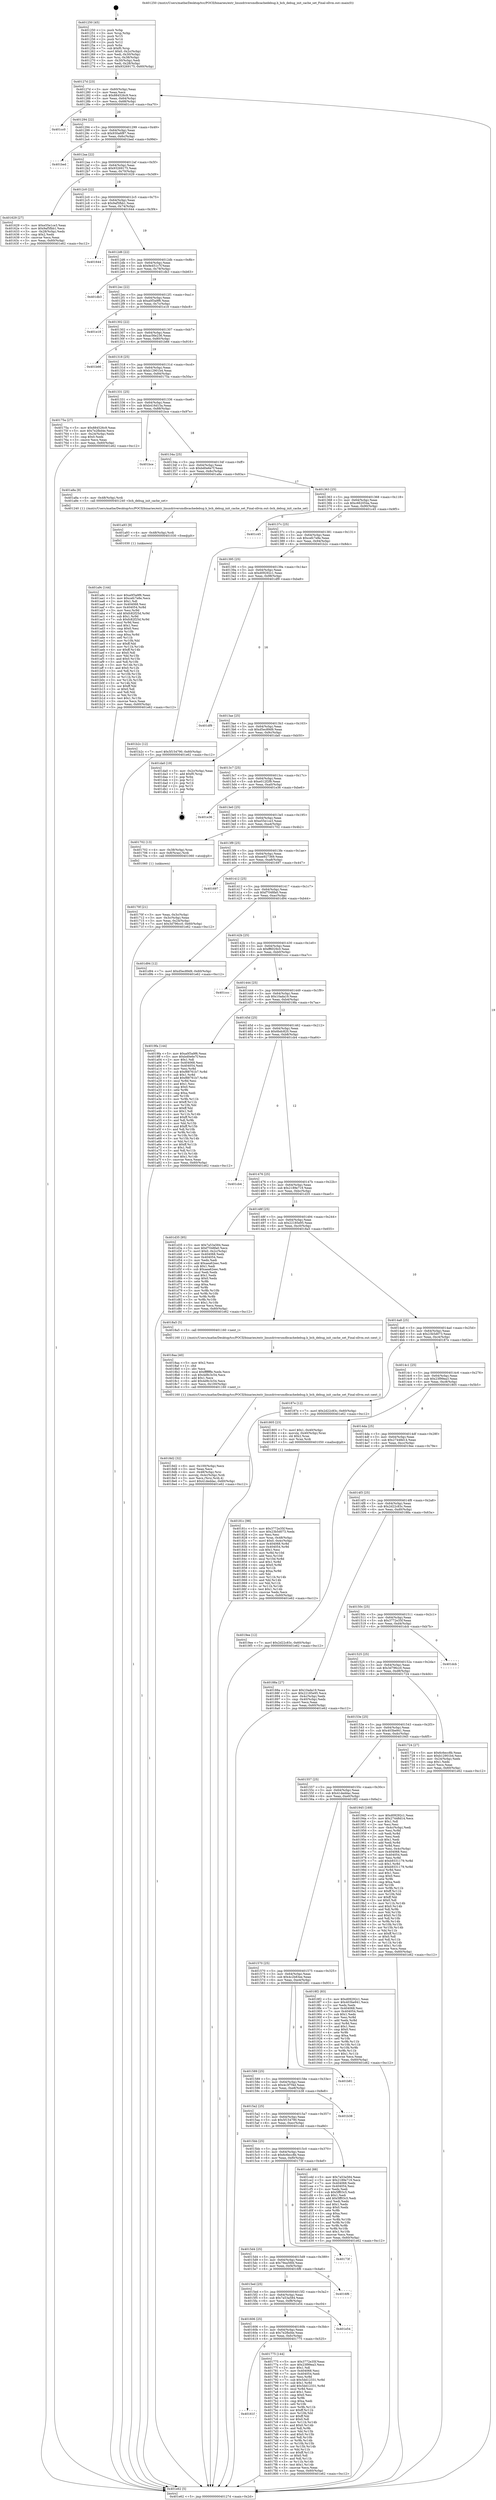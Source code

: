 digraph "0x401250" {
  label = "0x401250 (/mnt/c/Users/mathe/Desktop/tcc/POCII/binaries/extr_linuxdriversmdbcachedebug.h_bch_debug_init_cache_set_Final-ollvm.out::main(0))"
  labelloc = "t"
  node[shape=record]

  Entry [label="",width=0.3,height=0.3,shape=circle,fillcolor=black,style=filled]
  "0x40127d" [label="{
     0x40127d [23]\l
     | [instrs]\l
     &nbsp;&nbsp;0x40127d \<+3\>: mov -0x60(%rbp),%eax\l
     &nbsp;&nbsp;0x401280 \<+2\>: mov %eax,%ecx\l
     &nbsp;&nbsp;0x401282 \<+6\>: sub $0x884526c9,%ecx\l
     &nbsp;&nbsp;0x401288 \<+3\>: mov %eax,-0x64(%rbp)\l
     &nbsp;&nbsp;0x40128b \<+3\>: mov %ecx,-0x68(%rbp)\l
     &nbsp;&nbsp;0x40128e \<+6\>: je 0000000000401cc0 \<main+0xa70\>\l
  }"]
  "0x401cc0" [label="{
     0x401cc0\l
  }", style=dashed]
  "0x401294" [label="{
     0x401294 [22]\l
     | [instrs]\l
     &nbsp;&nbsp;0x401294 \<+5\>: jmp 0000000000401299 \<main+0x49\>\l
     &nbsp;&nbsp;0x401299 \<+3\>: mov -0x64(%rbp),%eax\l
     &nbsp;&nbsp;0x40129c \<+5\>: sub $0x930a6f87,%eax\l
     &nbsp;&nbsp;0x4012a1 \<+3\>: mov %eax,-0x6c(%rbp)\l
     &nbsp;&nbsp;0x4012a4 \<+6\>: je 0000000000401bed \<main+0x99d\>\l
  }"]
  Exit [label="",width=0.3,height=0.3,shape=circle,fillcolor=black,style=filled,peripheries=2]
  "0x401bed" [label="{
     0x401bed\l
  }", style=dashed]
  "0x4012aa" [label="{
     0x4012aa [22]\l
     | [instrs]\l
     &nbsp;&nbsp;0x4012aa \<+5\>: jmp 00000000004012af \<main+0x5f\>\l
     &nbsp;&nbsp;0x4012af \<+3\>: mov -0x64(%rbp),%eax\l
     &nbsp;&nbsp;0x4012b2 \<+5\>: sub $0x93269175,%eax\l
     &nbsp;&nbsp;0x4012b7 \<+3\>: mov %eax,-0x70(%rbp)\l
     &nbsp;&nbsp;0x4012ba \<+6\>: je 0000000000401629 \<main+0x3d9\>\l
  }"]
  "0x401a9c" [label="{
     0x401a9c [144]\l
     | [instrs]\l
     &nbsp;&nbsp;0x401a9c \<+5\>: mov $0xa0f3a9f6,%eax\l
     &nbsp;&nbsp;0x401aa1 \<+5\>: mov $0xcefc7e8e,%ecx\l
     &nbsp;&nbsp;0x401aa6 \<+2\>: mov $0x1,%dl\l
     &nbsp;&nbsp;0x401aa8 \<+7\>: mov 0x404068,%esi\l
     &nbsp;&nbsp;0x401aaf \<+8\>: mov 0x404054,%r8d\l
     &nbsp;&nbsp;0x401ab7 \<+3\>: mov %esi,%r9d\l
     &nbsp;&nbsp;0x401aba \<+7\>: add $0xfc82f25d,%r9d\l
     &nbsp;&nbsp;0x401ac1 \<+4\>: sub $0x1,%r9d\l
     &nbsp;&nbsp;0x401ac5 \<+7\>: sub $0xfc82f25d,%r9d\l
     &nbsp;&nbsp;0x401acc \<+4\>: imul %r9d,%esi\l
     &nbsp;&nbsp;0x401ad0 \<+3\>: and $0x1,%esi\l
     &nbsp;&nbsp;0x401ad3 \<+3\>: cmp $0x0,%esi\l
     &nbsp;&nbsp;0x401ad6 \<+4\>: sete %r10b\l
     &nbsp;&nbsp;0x401ada \<+4\>: cmp $0xa,%r8d\l
     &nbsp;&nbsp;0x401ade \<+4\>: setl %r11b\l
     &nbsp;&nbsp;0x401ae2 \<+3\>: mov %r10b,%bl\l
     &nbsp;&nbsp;0x401ae5 \<+3\>: xor $0xff,%bl\l
     &nbsp;&nbsp;0x401ae8 \<+3\>: mov %r11b,%r14b\l
     &nbsp;&nbsp;0x401aeb \<+4\>: xor $0xff,%r14b\l
     &nbsp;&nbsp;0x401aef \<+3\>: xor $0x0,%dl\l
     &nbsp;&nbsp;0x401af2 \<+3\>: mov %bl,%r15b\l
     &nbsp;&nbsp;0x401af5 \<+4\>: and $0x0,%r15b\l
     &nbsp;&nbsp;0x401af9 \<+3\>: and %dl,%r10b\l
     &nbsp;&nbsp;0x401afc \<+3\>: mov %r14b,%r12b\l
     &nbsp;&nbsp;0x401aff \<+4\>: and $0x0,%r12b\l
     &nbsp;&nbsp;0x401b03 \<+3\>: and %dl,%r11b\l
     &nbsp;&nbsp;0x401b06 \<+3\>: or %r10b,%r15b\l
     &nbsp;&nbsp;0x401b09 \<+3\>: or %r11b,%r12b\l
     &nbsp;&nbsp;0x401b0c \<+3\>: xor %r12b,%r15b\l
     &nbsp;&nbsp;0x401b0f \<+3\>: or %r14b,%bl\l
     &nbsp;&nbsp;0x401b12 \<+3\>: xor $0xff,%bl\l
     &nbsp;&nbsp;0x401b15 \<+3\>: or $0x0,%dl\l
     &nbsp;&nbsp;0x401b18 \<+2\>: and %dl,%bl\l
     &nbsp;&nbsp;0x401b1a \<+3\>: or %bl,%r15b\l
     &nbsp;&nbsp;0x401b1d \<+4\>: test $0x1,%r15b\l
     &nbsp;&nbsp;0x401b21 \<+3\>: cmovne %ecx,%eax\l
     &nbsp;&nbsp;0x401b24 \<+3\>: mov %eax,-0x60(%rbp)\l
     &nbsp;&nbsp;0x401b27 \<+5\>: jmp 0000000000401e62 \<main+0xc12\>\l
  }"]
  "0x401629" [label="{
     0x401629 [27]\l
     | [instrs]\l
     &nbsp;&nbsp;0x401629 \<+5\>: mov $0xe55e1ce3,%eax\l
     &nbsp;&nbsp;0x40162e \<+5\>: mov $0x9af5fbb1,%ecx\l
     &nbsp;&nbsp;0x401633 \<+3\>: mov -0x28(%rbp),%edx\l
     &nbsp;&nbsp;0x401636 \<+3\>: cmp $0x2,%edx\l
     &nbsp;&nbsp;0x401639 \<+3\>: cmovne %ecx,%eax\l
     &nbsp;&nbsp;0x40163c \<+3\>: mov %eax,-0x60(%rbp)\l
     &nbsp;&nbsp;0x40163f \<+5\>: jmp 0000000000401e62 \<main+0xc12\>\l
  }"]
  "0x4012c0" [label="{
     0x4012c0 [22]\l
     | [instrs]\l
     &nbsp;&nbsp;0x4012c0 \<+5\>: jmp 00000000004012c5 \<main+0x75\>\l
     &nbsp;&nbsp;0x4012c5 \<+3\>: mov -0x64(%rbp),%eax\l
     &nbsp;&nbsp;0x4012c8 \<+5\>: sub $0x9af5fbb1,%eax\l
     &nbsp;&nbsp;0x4012cd \<+3\>: mov %eax,-0x74(%rbp)\l
     &nbsp;&nbsp;0x4012d0 \<+6\>: je 0000000000401644 \<main+0x3f4\>\l
  }"]
  "0x401e62" [label="{
     0x401e62 [5]\l
     | [instrs]\l
     &nbsp;&nbsp;0x401e62 \<+5\>: jmp 000000000040127d \<main+0x2d\>\l
  }"]
  "0x401250" [label="{
     0x401250 [45]\l
     | [instrs]\l
     &nbsp;&nbsp;0x401250 \<+1\>: push %rbp\l
     &nbsp;&nbsp;0x401251 \<+3\>: mov %rsp,%rbp\l
     &nbsp;&nbsp;0x401254 \<+2\>: push %r15\l
     &nbsp;&nbsp;0x401256 \<+2\>: push %r14\l
     &nbsp;&nbsp;0x401258 \<+2\>: push %r12\l
     &nbsp;&nbsp;0x40125a \<+1\>: push %rbx\l
     &nbsp;&nbsp;0x40125b \<+7\>: sub $0xf0,%rsp\l
     &nbsp;&nbsp;0x401262 \<+7\>: movl $0x0,-0x2c(%rbp)\l
     &nbsp;&nbsp;0x401269 \<+3\>: mov %edi,-0x30(%rbp)\l
     &nbsp;&nbsp;0x40126c \<+4\>: mov %rsi,-0x38(%rbp)\l
     &nbsp;&nbsp;0x401270 \<+3\>: mov -0x30(%rbp),%edi\l
     &nbsp;&nbsp;0x401273 \<+3\>: mov %edi,-0x28(%rbp)\l
     &nbsp;&nbsp;0x401276 \<+7\>: movl $0x93269175,-0x60(%rbp)\l
  }"]
  "0x401a93" [label="{
     0x401a93 [9]\l
     | [instrs]\l
     &nbsp;&nbsp;0x401a93 \<+4\>: mov -0x48(%rbp),%rdi\l
     &nbsp;&nbsp;0x401a97 \<+5\>: call 0000000000401030 \<free@plt\>\l
     | [calls]\l
     &nbsp;&nbsp;0x401030 \{1\} (unknown)\l
  }"]
  "0x401644" [label="{
     0x401644\l
  }", style=dashed]
  "0x4012d6" [label="{
     0x4012d6 [22]\l
     | [instrs]\l
     &nbsp;&nbsp;0x4012d6 \<+5\>: jmp 00000000004012db \<main+0x8b\>\l
     &nbsp;&nbsp;0x4012db \<+3\>: mov -0x64(%rbp),%eax\l
     &nbsp;&nbsp;0x4012de \<+5\>: sub $0x9e451c7f,%eax\l
     &nbsp;&nbsp;0x4012e3 \<+3\>: mov %eax,-0x78(%rbp)\l
     &nbsp;&nbsp;0x4012e6 \<+6\>: je 0000000000401db3 \<main+0xb63\>\l
  }"]
  "0x4018d2" [label="{
     0x4018d2 [32]\l
     | [instrs]\l
     &nbsp;&nbsp;0x4018d2 \<+6\>: mov -0x100(%rbp),%ecx\l
     &nbsp;&nbsp;0x4018d8 \<+3\>: imul %eax,%ecx\l
     &nbsp;&nbsp;0x4018db \<+4\>: mov -0x48(%rbp),%rsi\l
     &nbsp;&nbsp;0x4018df \<+4\>: movslq -0x4c(%rbp),%rdi\l
     &nbsp;&nbsp;0x4018e3 \<+3\>: mov %ecx,(%rsi,%rdi,4)\l
     &nbsp;&nbsp;0x4018e6 \<+7\>: movl $0x41deddac,-0x60(%rbp)\l
     &nbsp;&nbsp;0x4018ed \<+5\>: jmp 0000000000401e62 \<main+0xc12\>\l
  }"]
  "0x401db3" [label="{
     0x401db3\l
  }", style=dashed]
  "0x4012ec" [label="{
     0x4012ec [22]\l
     | [instrs]\l
     &nbsp;&nbsp;0x4012ec \<+5\>: jmp 00000000004012f1 \<main+0xa1\>\l
     &nbsp;&nbsp;0x4012f1 \<+3\>: mov -0x64(%rbp),%eax\l
     &nbsp;&nbsp;0x4012f4 \<+5\>: sub $0xa0f3a9f6,%eax\l
     &nbsp;&nbsp;0x4012f9 \<+3\>: mov %eax,-0x7c(%rbp)\l
     &nbsp;&nbsp;0x4012fc \<+6\>: je 0000000000401e18 \<main+0xbc8\>\l
  }"]
  "0x4018aa" [label="{
     0x4018aa [40]\l
     | [instrs]\l
     &nbsp;&nbsp;0x4018aa \<+5\>: mov $0x2,%ecx\l
     &nbsp;&nbsp;0x4018af \<+1\>: cltd\l
     &nbsp;&nbsp;0x4018b0 \<+2\>: idiv %ecx\l
     &nbsp;&nbsp;0x4018b2 \<+6\>: imul $0xfffffffe,%edx,%ecx\l
     &nbsp;&nbsp;0x4018b8 \<+6\>: sub $0x4d9c3c54,%ecx\l
     &nbsp;&nbsp;0x4018be \<+3\>: add $0x1,%ecx\l
     &nbsp;&nbsp;0x4018c1 \<+6\>: add $0x4d9c3c54,%ecx\l
     &nbsp;&nbsp;0x4018c7 \<+6\>: mov %ecx,-0x100(%rbp)\l
     &nbsp;&nbsp;0x4018cd \<+5\>: call 0000000000401160 \<next_i\>\l
     | [calls]\l
     &nbsp;&nbsp;0x401160 \{1\} (/mnt/c/Users/mathe/Desktop/tcc/POCII/binaries/extr_linuxdriversmdbcachedebug.h_bch_debug_init_cache_set_Final-ollvm.out::next_i)\l
  }"]
  "0x401e18" [label="{
     0x401e18\l
  }", style=dashed]
  "0x401302" [label="{
     0x401302 [22]\l
     | [instrs]\l
     &nbsp;&nbsp;0x401302 \<+5\>: jmp 0000000000401307 \<main+0xb7\>\l
     &nbsp;&nbsp;0x401307 \<+3\>: mov -0x64(%rbp),%eax\l
     &nbsp;&nbsp;0x40130a \<+5\>: sub $0xac56e236,%eax\l
     &nbsp;&nbsp;0x40130f \<+3\>: mov %eax,-0x80(%rbp)\l
     &nbsp;&nbsp;0x401312 \<+6\>: je 0000000000401b66 \<main+0x916\>\l
  }"]
  "0x40181c" [label="{
     0x40181c [98]\l
     | [instrs]\l
     &nbsp;&nbsp;0x40181c \<+5\>: mov $0x3772e35f,%ecx\l
     &nbsp;&nbsp;0x401821 \<+5\>: mov $0x23b5d073,%edx\l
     &nbsp;&nbsp;0x401826 \<+2\>: xor %esi,%esi\l
     &nbsp;&nbsp;0x401828 \<+4\>: mov %rax,-0x48(%rbp)\l
     &nbsp;&nbsp;0x40182c \<+7\>: movl $0x0,-0x4c(%rbp)\l
     &nbsp;&nbsp;0x401833 \<+8\>: mov 0x404068,%r8d\l
     &nbsp;&nbsp;0x40183b \<+8\>: mov 0x404054,%r9d\l
     &nbsp;&nbsp;0x401843 \<+3\>: sub $0x1,%esi\l
     &nbsp;&nbsp;0x401846 \<+3\>: mov %r8d,%r10d\l
     &nbsp;&nbsp;0x401849 \<+3\>: add %esi,%r10d\l
     &nbsp;&nbsp;0x40184c \<+4\>: imul %r10d,%r8d\l
     &nbsp;&nbsp;0x401850 \<+4\>: and $0x1,%r8d\l
     &nbsp;&nbsp;0x401854 \<+4\>: cmp $0x0,%r8d\l
     &nbsp;&nbsp;0x401858 \<+4\>: sete %r11b\l
     &nbsp;&nbsp;0x40185c \<+4\>: cmp $0xa,%r9d\l
     &nbsp;&nbsp;0x401860 \<+3\>: setl %bl\l
     &nbsp;&nbsp;0x401863 \<+3\>: mov %r11b,%r14b\l
     &nbsp;&nbsp;0x401866 \<+3\>: and %bl,%r14b\l
     &nbsp;&nbsp;0x401869 \<+3\>: xor %bl,%r11b\l
     &nbsp;&nbsp;0x40186c \<+3\>: or %r11b,%r14b\l
     &nbsp;&nbsp;0x40186f \<+4\>: test $0x1,%r14b\l
     &nbsp;&nbsp;0x401873 \<+3\>: cmovne %edx,%ecx\l
     &nbsp;&nbsp;0x401876 \<+3\>: mov %ecx,-0x60(%rbp)\l
     &nbsp;&nbsp;0x401879 \<+5\>: jmp 0000000000401e62 \<main+0xc12\>\l
  }"]
  "0x401b66" [label="{
     0x401b66\l
  }", style=dashed]
  "0x401318" [label="{
     0x401318 [25]\l
     | [instrs]\l
     &nbsp;&nbsp;0x401318 \<+5\>: jmp 000000000040131d \<main+0xcd\>\l
     &nbsp;&nbsp;0x40131d \<+3\>: mov -0x64(%rbp),%eax\l
     &nbsp;&nbsp;0x401320 \<+5\>: sub $0xb12901b4,%eax\l
     &nbsp;&nbsp;0x401325 \<+6\>: mov %eax,-0x84(%rbp)\l
     &nbsp;&nbsp;0x40132b \<+6\>: je 000000000040175a \<main+0x50a\>\l
  }"]
  "0x40161f" [label="{
     0x40161f\l
  }", style=dashed]
  "0x40175a" [label="{
     0x40175a [27]\l
     | [instrs]\l
     &nbsp;&nbsp;0x40175a \<+5\>: mov $0x884526c9,%eax\l
     &nbsp;&nbsp;0x40175f \<+5\>: mov $0x7e2fbd4e,%ecx\l
     &nbsp;&nbsp;0x401764 \<+3\>: mov -0x24(%rbp),%edx\l
     &nbsp;&nbsp;0x401767 \<+3\>: cmp $0x0,%edx\l
     &nbsp;&nbsp;0x40176a \<+3\>: cmove %ecx,%eax\l
     &nbsp;&nbsp;0x40176d \<+3\>: mov %eax,-0x60(%rbp)\l
     &nbsp;&nbsp;0x401770 \<+5\>: jmp 0000000000401e62 \<main+0xc12\>\l
  }"]
  "0x401331" [label="{
     0x401331 [25]\l
     | [instrs]\l
     &nbsp;&nbsp;0x401331 \<+5\>: jmp 0000000000401336 \<main+0xe6\>\l
     &nbsp;&nbsp;0x401336 \<+3\>: mov -0x64(%rbp),%eax\l
     &nbsp;&nbsp;0x401339 \<+5\>: sub $0xb416d15a,%eax\l
     &nbsp;&nbsp;0x40133e \<+6\>: mov %eax,-0x88(%rbp)\l
     &nbsp;&nbsp;0x401344 \<+6\>: je 0000000000401bce \<main+0x97e\>\l
  }"]
  "0x401775" [label="{
     0x401775 [144]\l
     | [instrs]\l
     &nbsp;&nbsp;0x401775 \<+5\>: mov $0x3772e35f,%eax\l
     &nbsp;&nbsp;0x40177a \<+5\>: mov $0x23f99ea3,%ecx\l
     &nbsp;&nbsp;0x40177f \<+2\>: mov $0x1,%dl\l
     &nbsp;&nbsp;0x401781 \<+7\>: mov 0x404068,%esi\l
     &nbsp;&nbsp;0x401788 \<+7\>: mov 0x404054,%edi\l
     &nbsp;&nbsp;0x40178f \<+3\>: mov %esi,%r8d\l
     &nbsp;&nbsp;0x401792 \<+7\>: sub $0x5dd12331,%r8d\l
     &nbsp;&nbsp;0x401799 \<+4\>: sub $0x1,%r8d\l
     &nbsp;&nbsp;0x40179d \<+7\>: add $0x5dd12331,%r8d\l
     &nbsp;&nbsp;0x4017a4 \<+4\>: imul %r8d,%esi\l
     &nbsp;&nbsp;0x4017a8 \<+3\>: and $0x1,%esi\l
     &nbsp;&nbsp;0x4017ab \<+3\>: cmp $0x0,%esi\l
     &nbsp;&nbsp;0x4017ae \<+4\>: sete %r9b\l
     &nbsp;&nbsp;0x4017b2 \<+3\>: cmp $0xa,%edi\l
     &nbsp;&nbsp;0x4017b5 \<+4\>: setl %r10b\l
     &nbsp;&nbsp;0x4017b9 \<+3\>: mov %r9b,%r11b\l
     &nbsp;&nbsp;0x4017bc \<+4\>: xor $0xff,%r11b\l
     &nbsp;&nbsp;0x4017c0 \<+3\>: mov %r10b,%bl\l
     &nbsp;&nbsp;0x4017c3 \<+3\>: xor $0xff,%bl\l
     &nbsp;&nbsp;0x4017c6 \<+3\>: xor $0x0,%dl\l
     &nbsp;&nbsp;0x4017c9 \<+3\>: mov %r11b,%r14b\l
     &nbsp;&nbsp;0x4017cc \<+4\>: and $0x0,%r14b\l
     &nbsp;&nbsp;0x4017d0 \<+3\>: and %dl,%r9b\l
     &nbsp;&nbsp;0x4017d3 \<+3\>: mov %bl,%r15b\l
     &nbsp;&nbsp;0x4017d6 \<+4\>: and $0x0,%r15b\l
     &nbsp;&nbsp;0x4017da \<+3\>: and %dl,%r10b\l
     &nbsp;&nbsp;0x4017dd \<+3\>: or %r9b,%r14b\l
     &nbsp;&nbsp;0x4017e0 \<+3\>: or %r10b,%r15b\l
     &nbsp;&nbsp;0x4017e3 \<+3\>: xor %r15b,%r14b\l
     &nbsp;&nbsp;0x4017e6 \<+3\>: or %bl,%r11b\l
     &nbsp;&nbsp;0x4017e9 \<+4\>: xor $0xff,%r11b\l
     &nbsp;&nbsp;0x4017ed \<+3\>: or $0x0,%dl\l
     &nbsp;&nbsp;0x4017f0 \<+3\>: and %dl,%r11b\l
     &nbsp;&nbsp;0x4017f3 \<+3\>: or %r11b,%r14b\l
     &nbsp;&nbsp;0x4017f6 \<+4\>: test $0x1,%r14b\l
     &nbsp;&nbsp;0x4017fa \<+3\>: cmovne %ecx,%eax\l
     &nbsp;&nbsp;0x4017fd \<+3\>: mov %eax,-0x60(%rbp)\l
     &nbsp;&nbsp;0x401800 \<+5\>: jmp 0000000000401e62 \<main+0xc12\>\l
  }"]
  "0x401bce" [label="{
     0x401bce\l
  }", style=dashed]
  "0x40134a" [label="{
     0x40134a [25]\l
     | [instrs]\l
     &nbsp;&nbsp;0x40134a \<+5\>: jmp 000000000040134f \<main+0xff\>\l
     &nbsp;&nbsp;0x40134f \<+3\>: mov -0x64(%rbp),%eax\l
     &nbsp;&nbsp;0x401352 \<+5\>: sub $0xbd0e6e7f,%eax\l
     &nbsp;&nbsp;0x401357 \<+6\>: mov %eax,-0x8c(%rbp)\l
     &nbsp;&nbsp;0x40135d \<+6\>: je 0000000000401a8a \<main+0x83a\>\l
  }"]
  "0x401606" [label="{
     0x401606 [25]\l
     | [instrs]\l
     &nbsp;&nbsp;0x401606 \<+5\>: jmp 000000000040160b \<main+0x3bb\>\l
     &nbsp;&nbsp;0x40160b \<+3\>: mov -0x64(%rbp),%eax\l
     &nbsp;&nbsp;0x40160e \<+5\>: sub $0x7e2fbd4e,%eax\l
     &nbsp;&nbsp;0x401613 \<+6\>: mov %eax,-0xfc(%rbp)\l
     &nbsp;&nbsp;0x401619 \<+6\>: je 0000000000401775 \<main+0x525\>\l
  }"]
  "0x401a8a" [label="{
     0x401a8a [9]\l
     | [instrs]\l
     &nbsp;&nbsp;0x401a8a \<+4\>: mov -0x48(%rbp),%rdi\l
     &nbsp;&nbsp;0x401a8e \<+5\>: call 0000000000401240 \<bch_debug_init_cache_set\>\l
     | [calls]\l
     &nbsp;&nbsp;0x401240 \{1\} (/mnt/c/Users/mathe/Desktop/tcc/POCII/binaries/extr_linuxdriversmdbcachedebug.h_bch_debug_init_cache_set_Final-ollvm.out::bch_debug_init_cache_set)\l
  }"]
  "0x401363" [label="{
     0x401363 [25]\l
     | [instrs]\l
     &nbsp;&nbsp;0x401363 \<+5\>: jmp 0000000000401368 \<main+0x118\>\l
     &nbsp;&nbsp;0x401368 \<+3\>: mov -0x64(%rbp),%eax\l
     &nbsp;&nbsp;0x40136b \<+5\>: sub $0xc662054a,%eax\l
     &nbsp;&nbsp;0x401370 \<+6\>: mov %eax,-0x90(%rbp)\l
     &nbsp;&nbsp;0x401376 \<+6\>: je 0000000000401c45 \<main+0x9f5\>\l
  }"]
  "0x401e54" [label="{
     0x401e54\l
  }", style=dashed]
  "0x401c45" [label="{
     0x401c45\l
  }", style=dashed]
  "0x40137c" [label="{
     0x40137c [25]\l
     | [instrs]\l
     &nbsp;&nbsp;0x40137c \<+5\>: jmp 0000000000401381 \<main+0x131\>\l
     &nbsp;&nbsp;0x401381 \<+3\>: mov -0x64(%rbp),%eax\l
     &nbsp;&nbsp;0x401384 \<+5\>: sub $0xcefc7e8e,%eax\l
     &nbsp;&nbsp;0x401389 \<+6\>: mov %eax,-0x94(%rbp)\l
     &nbsp;&nbsp;0x40138f \<+6\>: je 0000000000401b2c \<main+0x8dc\>\l
  }"]
  "0x4015ed" [label="{
     0x4015ed [25]\l
     | [instrs]\l
     &nbsp;&nbsp;0x4015ed \<+5\>: jmp 00000000004015f2 \<main+0x3a2\>\l
     &nbsp;&nbsp;0x4015f2 \<+3\>: mov -0x64(%rbp),%eax\l
     &nbsp;&nbsp;0x4015f5 \<+5\>: sub $0x7a53a584,%eax\l
     &nbsp;&nbsp;0x4015fa \<+6\>: mov %eax,-0xf8(%rbp)\l
     &nbsp;&nbsp;0x401600 \<+6\>: je 0000000000401e54 \<main+0xc04\>\l
  }"]
  "0x401b2c" [label="{
     0x401b2c [12]\l
     | [instrs]\l
     &nbsp;&nbsp;0x401b2c \<+7\>: movl $0x5f154790,-0x60(%rbp)\l
     &nbsp;&nbsp;0x401b33 \<+5\>: jmp 0000000000401e62 \<main+0xc12\>\l
  }"]
  "0x401395" [label="{
     0x401395 [25]\l
     | [instrs]\l
     &nbsp;&nbsp;0x401395 \<+5\>: jmp 000000000040139a \<main+0x14a\>\l
     &nbsp;&nbsp;0x40139a \<+3\>: mov -0x64(%rbp),%eax\l
     &nbsp;&nbsp;0x40139d \<+5\>: sub $0xd09292c1,%eax\l
     &nbsp;&nbsp;0x4013a2 \<+6\>: mov %eax,-0x98(%rbp)\l
     &nbsp;&nbsp;0x4013a8 \<+6\>: je 0000000000401df9 \<main+0xba9\>\l
  }"]
  "0x4016f6" [label="{
     0x4016f6\l
  }", style=dashed]
  "0x401df9" [label="{
     0x401df9\l
  }", style=dashed]
  "0x4013ae" [label="{
     0x4013ae [25]\l
     | [instrs]\l
     &nbsp;&nbsp;0x4013ae \<+5\>: jmp 00000000004013b3 \<main+0x163\>\l
     &nbsp;&nbsp;0x4013b3 \<+3\>: mov -0x64(%rbp),%eax\l
     &nbsp;&nbsp;0x4013b6 \<+5\>: sub $0xd5ec89d9,%eax\l
     &nbsp;&nbsp;0x4013bb \<+6\>: mov %eax,-0x9c(%rbp)\l
     &nbsp;&nbsp;0x4013c1 \<+6\>: je 0000000000401da0 \<main+0xb50\>\l
  }"]
  "0x4015d4" [label="{
     0x4015d4 [25]\l
     | [instrs]\l
     &nbsp;&nbsp;0x4015d4 \<+5\>: jmp 00000000004015d9 \<main+0x389\>\l
     &nbsp;&nbsp;0x4015d9 \<+3\>: mov -0x64(%rbp),%eax\l
     &nbsp;&nbsp;0x4015dc \<+5\>: sub $0x79ea56fd,%eax\l
     &nbsp;&nbsp;0x4015e1 \<+6\>: mov %eax,-0xf4(%rbp)\l
     &nbsp;&nbsp;0x4015e7 \<+6\>: je 00000000004016f6 \<main+0x4a6\>\l
  }"]
  "0x401da0" [label="{
     0x401da0 [19]\l
     | [instrs]\l
     &nbsp;&nbsp;0x401da0 \<+3\>: mov -0x2c(%rbp),%eax\l
     &nbsp;&nbsp;0x401da3 \<+7\>: add $0xf0,%rsp\l
     &nbsp;&nbsp;0x401daa \<+1\>: pop %rbx\l
     &nbsp;&nbsp;0x401dab \<+2\>: pop %r12\l
     &nbsp;&nbsp;0x401dad \<+2\>: pop %r14\l
     &nbsp;&nbsp;0x401daf \<+2\>: pop %r15\l
     &nbsp;&nbsp;0x401db1 \<+1\>: pop %rbp\l
     &nbsp;&nbsp;0x401db2 \<+1\>: ret\l
  }"]
  "0x4013c7" [label="{
     0x4013c7 [25]\l
     | [instrs]\l
     &nbsp;&nbsp;0x4013c7 \<+5\>: jmp 00000000004013cc \<main+0x17c\>\l
     &nbsp;&nbsp;0x4013cc \<+3\>: mov -0x64(%rbp),%eax\l
     &nbsp;&nbsp;0x4013cf \<+5\>: sub $0xe012f2f9,%eax\l
     &nbsp;&nbsp;0x4013d4 \<+6\>: mov %eax,-0xa0(%rbp)\l
     &nbsp;&nbsp;0x4013da \<+6\>: je 0000000000401e36 \<main+0xbe6\>\l
  }"]
  "0x40173f" [label="{
     0x40173f\l
  }", style=dashed]
  "0x401e36" [label="{
     0x401e36\l
  }", style=dashed]
  "0x4013e0" [label="{
     0x4013e0 [25]\l
     | [instrs]\l
     &nbsp;&nbsp;0x4013e0 \<+5\>: jmp 00000000004013e5 \<main+0x195\>\l
     &nbsp;&nbsp;0x4013e5 \<+3\>: mov -0x64(%rbp),%eax\l
     &nbsp;&nbsp;0x4013e8 \<+5\>: sub $0xe55e1ce3,%eax\l
     &nbsp;&nbsp;0x4013ed \<+6\>: mov %eax,-0xa4(%rbp)\l
     &nbsp;&nbsp;0x4013f3 \<+6\>: je 0000000000401702 \<main+0x4b2\>\l
  }"]
  "0x4015bb" [label="{
     0x4015bb [25]\l
     | [instrs]\l
     &nbsp;&nbsp;0x4015bb \<+5\>: jmp 00000000004015c0 \<main+0x370\>\l
     &nbsp;&nbsp;0x4015c0 \<+3\>: mov -0x64(%rbp),%eax\l
     &nbsp;&nbsp;0x4015c3 \<+5\>: sub $0x6c6ecc8b,%eax\l
     &nbsp;&nbsp;0x4015c8 \<+6\>: mov %eax,-0xf0(%rbp)\l
     &nbsp;&nbsp;0x4015ce \<+6\>: je 000000000040173f \<main+0x4ef\>\l
  }"]
  "0x401702" [label="{
     0x401702 [13]\l
     | [instrs]\l
     &nbsp;&nbsp;0x401702 \<+4\>: mov -0x38(%rbp),%rax\l
     &nbsp;&nbsp;0x401706 \<+4\>: mov 0x8(%rax),%rdi\l
     &nbsp;&nbsp;0x40170a \<+5\>: call 0000000000401060 \<atoi@plt\>\l
     | [calls]\l
     &nbsp;&nbsp;0x401060 \{1\} (unknown)\l
  }"]
  "0x4013f9" [label="{
     0x4013f9 [25]\l
     | [instrs]\l
     &nbsp;&nbsp;0x4013f9 \<+5\>: jmp 00000000004013fe \<main+0x1ae\>\l
     &nbsp;&nbsp;0x4013fe \<+3\>: mov -0x64(%rbp),%eax\l
     &nbsp;&nbsp;0x401401 \<+5\>: sub $0xee927369,%eax\l
     &nbsp;&nbsp;0x401406 \<+6\>: mov %eax,-0xa8(%rbp)\l
     &nbsp;&nbsp;0x40140c \<+6\>: je 0000000000401697 \<main+0x447\>\l
  }"]
  "0x40170f" [label="{
     0x40170f [21]\l
     | [instrs]\l
     &nbsp;&nbsp;0x40170f \<+3\>: mov %eax,-0x3c(%rbp)\l
     &nbsp;&nbsp;0x401712 \<+3\>: mov -0x3c(%rbp),%eax\l
     &nbsp;&nbsp;0x401715 \<+3\>: mov %eax,-0x24(%rbp)\l
     &nbsp;&nbsp;0x401718 \<+7\>: movl $0x3d796cc0,-0x60(%rbp)\l
     &nbsp;&nbsp;0x40171f \<+5\>: jmp 0000000000401e62 \<main+0xc12\>\l
  }"]
  "0x401cdd" [label="{
     0x401cdd [88]\l
     | [instrs]\l
     &nbsp;&nbsp;0x401cdd \<+5\>: mov $0x7a53a584,%eax\l
     &nbsp;&nbsp;0x401ce2 \<+5\>: mov $0x2189e719,%ecx\l
     &nbsp;&nbsp;0x401ce7 \<+7\>: mov 0x404068,%edx\l
     &nbsp;&nbsp;0x401cee \<+7\>: mov 0x404054,%esi\l
     &nbsp;&nbsp;0x401cf5 \<+2\>: mov %edx,%edi\l
     &nbsp;&nbsp;0x401cf7 \<+6\>: sub $0x5ff03c5,%edi\l
     &nbsp;&nbsp;0x401cfd \<+3\>: sub $0x1,%edi\l
     &nbsp;&nbsp;0x401d00 \<+6\>: add $0x5ff03c5,%edi\l
     &nbsp;&nbsp;0x401d06 \<+3\>: imul %edi,%edx\l
     &nbsp;&nbsp;0x401d09 \<+3\>: and $0x1,%edx\l
     &nbsp;&nbsp;0x401d0c \<+3\>: cmp $0x0,%edx\l
     &nbsp;&nbsp;0x401d0f \<+4\>: sete %r8b\l
     &nbsp;&nbsp;0x401d13 \<+3\>: cmp $0xa,%esi\l
     &nbsp;&nbsp;0x401d16 \<+4\>: setl %r9b\l
     &nbsp;&nbsp;0x401d1a \<+3\>: mov %r8b,%r10b\l
     &nbsp;&nbsp;0x401d1d \<+3\>: and %r9b,%r10b\l
     &nbsp;&nbsp;0x401d20 \<+3\>: xor %r9b,%r8b\l
     &nbsp;&nbsp;0x401d23 \<+3\>: or %r8b,%r10b\l
     &nbsp;&nbsp;0x401d26 \<+4\>: test $0x1,%r10b\l
     &nbsp;&nbsp;0x401d2a \<+3\>: cmovne %ecx,%eax\l
     &nbsp;&nbsp;0x401d2d \<+3\>: mov %eax,-0x60(%rbp)\l
     &nbsp;&nbsp;0x401d30 \<+5\>: jmp 0000000000401e62 \<main+0xc12\>\l
  }"]
  "0x401697" [label="{
     0x401697\l
  }", style=dashed]
  "0x401412" [label="{
     0x401412 [25]\l
     | [instrs]\l
     &nbsp;&nbsp;0x401412 \<+5\>: jmp 0000000000401417 \<main+0x1c7\>\l
     &nbsp;&nbsp;0x401417 \<+3\>: mov -0x64(%rbp),%eax\l
     &nbsp;&nbsp;0x40141a \<+5\>: sub $0xf7048fa0,%eax\l
     &nbsp;&nbsp;0x40141f \<+6\>: mov %eax,-0xac(%rbp)\l
     &nbsp;&nbsp;0x401425 \<+6\>: je 0000000000401d94 \<main+0xb44\>\l
  }"]
  "0x4015a2" [label="{
     0x4015a2 [25]\l
     | [instrs]\l
     &nbsp;&nbsp;0x4015a2 \<+5\>: jmp 00000000004015a7 \<main+0x357\>\l
     &nbsp;&nbsp;0x4015a7 \<+3\>: mov -0x64(%rbp),%eax\l
     &nbsp;&nbsp;0x4015aa \<+5\>: sub $0x5f154790,%eax\l
     &nbsp;&nbsp;0x4015af \<+6\>: mov %eax,-0xec(%rbp)\l
     &nbsp;&nbsp;0x4015b5 \<+6\>: je 0000000000401cdd \<main+0xa8d\>\l
  }"]
  "0x401d94" [label="{
     0x401d94 [12]\l
     | [instrs]\l
     &nbsp;&nbsp;0x401d94 \<+7\>: movl $0xd5ec89d9,-0x60(%rbp)\l
     &nbsp;&nbsp;0x401d9b \<+5\>: jmp 0000000000401e62 \<main+0xc12\>\l
  }"]
  "0x40142b" [label="{
     0x40142b [25]\l
     | [instrs]\l
     &nbsp;&nbsp;0x40142b \<+5\>: jmp 0000000000401430 \<main+0x1e0\>\l
     &nbsp;&nbsp;0x401430 \<+3\>: mov -0x64(%rbp),%eax\l
     &nbsp;&nbsp;0x401433 \<+5\>: sub $0xff6029c0,%eax\l
     &nbsp;&nbsp;0x401438 \<+6\>: mov %eax,-0xb0(%rbp)\l
     &nbsp;&nbsp;0x40143e \<+6\>: je 0000000000401ccc \<main+0xa7c\>\l
  }"]
  "0x401b38" [label="{
     0x401b38\l
  }", style=dashed]
  "0x401ccc" [label="{
     0x401ccc\l
  }", style=dashed]
  "0x401444" [label="{
     0x401444 [25]\l
     | [instrs]\l
     &nbsp;&nbsp;0x401444 \<+5\>: jmp 0000000000401449 \<main+0x1f9\>\l
     &nbsp;&nbsp;0x401449 \<+3\>: mov -0x64(%rbp),%eax\l
     &nbsp;&nbsp;0x40144c \<+5\>: sub $0x10ada19,%eax\l
     &nbsp;&nbsp;0x401451 \<+6\>: mov %eax,-0xb4(%rbp)\l
     &nbsp;&nbsp;0x401457 \<+6\>: je 00000000004019fa \<main+0x7aa\>\l
  }"]
  "0x401589" [label="{
     0x401589 [25]\l
     | [instrs]\l
     &nbsp;&nbsp;0x401589 \<+5\>: jmp 000000000040158e \<main+0x33e\>\l
     &nbsp;&nbsp;0x40158e \<+3\>: mov -0x64(%rbp),%eax\l
     &nbsp;&nbsp;0x401591 \<+5\>: sub $0x4c3f7f4d,%eax\l
     &nbsp;&nbsp;0x401596 \<+6\>: mov %eax,-0xe8(%rbp)\l
     &nbsp;&nbsp;0x40159c \<+6\>: je 0000000000401b38 \<main+0x8e8\>\l
  }"]
  "0x4019fa" [label="{
     0x4019fa [144]\l
     | [instrs]\l
     &nbsp;&nbsp;0x4019fa \<+5\>: mov $0xa0f3a9f6,%eax\l
     &nbsp;&nbsp;0x4019ff \<+5\>: mov $0xbd0e6e7f,%ecx\l
     &nbsp;&nbsp;0x401a04 \<+2\>: mov $0x1,%dl\l
     &nbsp;&nbsp;0x401a06 \<+7\>: mov 0x404068,%esi\l
     &nbsp;&nbsp;0x401a0d \<+7\>: mov 0x404054,%edi\l
     &nbsp;&nbsp;0x401a14 \<+3\>: mov %esi,%r8d\l
     &nbsp;&nbsp;0x401a17 \<+7\>: sub $0xf88761b7,%r8d\l
     &nbsp;&nbsp;0x401a1e \<+4\>: sub $0x1,%r8d\l
     &nbsp;&nbsp;0x401a22 \<+7\>: add $0xf88761b7,%r8d\l
     &nbsp;&nbsp;0x401a29 \<+4\>: imul %r8d,%esi\l
     &nbsp;&nbsp;0x401a2d \<+3\>: and $0x1,%esi\l
     &nbsp;&nbsp;0x401a30 \<+3\>: cmp $0x0,%esi\l
     &nbsp;&nbsp;0x401a33 \<+4\>: sete %r9b\l
     &nbsp;&nbsp;0x401a37 \<+3\>: cmp $0xa,%edi\l
     &nbsp;&nbsp;0x401a3a \<+4\>: setl %r10b\l
     &nbsp;&nbsp;0x401a3e \<+3\>: mov %r9b,%r11b\l
     &nbsp;&nbsp;0x401a41 \<+4\>: xor $0xff,%r11b\l
     &nbsp;&nbsp;0x401a45 \<+3\>: mov %r10b,%bl\l
     &nbsp;&nbsp;0x401a48 \<+3\>: xor $0xff,%bl\l
     &nbsp;&nbsp;0x401a4b \<+3\>: xor $0x1,%dl\l
     &nbsp;&nbsp;0x401a4e \<+3\>: mov %r11b,%r14b\l
     &nbsp;&nbsp;0x401a51 \<+4\>: and $0xff,%r14b\l
     &nbsp;&nbsp;0x401a55 \<+3\>: and %dl,%r9b\l
     &nbsp;&nbsp;0x401a58 \<+3\>: mov %bl,%r15b\l
     &nbsp;&nbsp;0x401a5b \<+4\>: and $0xff,%r15b\l
     &nbsp;&nbsp;0x401a5f \<+3\>: and %dl,%r10b\l
     &nbsp;&nbsp;0x401a62 \<+3\>: or %r9b,%r14b\l
     &nbsp;&nbsp;0x401a65 \<+3\>: or %r10b,%r15b\l
     &nbsp;&nbsp;0x401a68 \<+3\>: xor %r15b,%r14b\l
     &nbsp;&nbsp;0x401a6b \<+3\>: or %bl,%r11b\l
     &nbsp;&nbsp;0x401a6e \<+4\>: xor $0xff,%r11b\l
     &nbsp;&nbsp;0x401a72 \<+3\>: or $0x1,%dl\l
     &nbsp;&nbsp;0x401a75 \<+3\>: and %dl,%r11b\l
     &nbsp;&nbsp;0x401a78 \<+3\>: or %r11b,%r14b\l
     &nbsp;&nbsp;0x401a7b \<+4\>: test $0x1,%r14b\l
     &nbsp;&nbsp;0x401a7f \<+3\>: cmovne %ecx,%eax\l
     &nbsp;&nbsp;0x401a82 \<+3\>: mov %eax,-0x60(%rbp)\l
     &nbsp;&nbsp;0x401a85 \<+5\>: jmp 0000000000401e62 \<main+0xc12\>\l
  }"]
  "0x40145d" [label="{
     0x40145d [25]\l
     | [instrs]\l
     &nbsp;&nbsp;0x40145d \<+5\>: jmp 0000000000401462 \<main+0x212\>\l
     &nbsp;&nbsp;0x401462 \<+3\>: mov -0x64(%rbp),%eax\l
     &nbsp;&nbsp;0x401465 \<+5\>: sub $0x6bdc820,%eax\l
     &nbsp;&nbsp;0x40146a \<+6\>: mov %eax,-0xb8(%rbp)\l
     &nbsp;&nbsp;0x401470 \<+6\>: je 0000000000401cb4 \<main+0xa64\>\l
  }"]
  "0x401b81" [label="{
     0x401b81\l
  }", style=dashed]
  "0x401cb4" [label="{
     0x401cb4\l
  }", style=dashed]
  "0x401476" [label="{
     0x401476 [25]\l
     | [instrs]\l
     &nbsp;&nbsp;0x401476 \<+5\>: jmp 000000000040147b \<main+0x22b\>\l
     &nbsp;&nbsp;0x40147b \<+3\>: mov -0x64(%rbp),%eax\l
     &nbsp;&nbsp;0x40147e \<+5\>: sub $0x2189e719,%eax\l
     &nbsp;&nbsp;0x401483 \<+6\>: mov %eax,-0xbc(%rbp)\l
     &nbsp;&nbsp;0x401489 \<+6\>: je 0000000000401d35 \<main+0xae5\>\l
  }"]
  "0x401570" [label="{
     0x401570 [25]\l
     | [instrs]\l
     &nbsp;&nbsp;0x401570 \<+5\>: jmp 0000000000401575 \<main+0x325\>\l
     &nbsp;&nbsp;0x401575 \<+3\>: mov -0x64(%rbp),%eax\l
     &nbsp;&nbsp;0x401578 \<+5\>: sub $0x4c2b83ee,%eax\l
     &nbsp;&nbsp;0x40157d \<+6\>: mov %eax,-0xe4(%rbp)\l
     &nbsp;&nbsp;0x401583 \<+6\>: je 0000000000401b81 \<main+0x931\>\l
  }"]
  "0x401d35" [label="{
     0x401d35 [95]\l
     | [instrs]\l
     &nbsp;&nbsp;0x401d35 \<+5\>: mov $0x7a53a584,%eax\l
     &nbsp;&nbsp;0x401d3a \<+5\>: mov $0xf7048fa0,%ecx\l
     &nbsp;&nbsp;0x401d3f \<+7\>: movl $0x0,-0x2c(%rbp)\l
     &nbsp;&nbsp;0x401d46 \<+7\>: mov 0x404068,%edx\l
     &nbsp;&nbsp;0x401d4d \<+7\>: mov 0x404054,%esi\l
     &nbsp;&nbsp;0x401d54 \<+2\>: mov %edx,%edi\l
     &nbsp;&nbsp;0x401d56 \<+6\>: add $0xaea62eec,%edi\l
     &nbsp;&nbsp;0x401d5c \<+3\>: sub $0x1,%edi\l
     &nbsp;&nbsp;0x401d5f \<+6\>: sub $0xaea62eec,%edi\l
     &nbsp;&nbsp;0x401d65 \<+3\>: imul %edi,%edx\l
     &nbsp;&nbsp;0x401d68 \<+3\>: and $0x1,%edx\l
     &nbsp;&nbsp;0x401d6b \<+3\>: cmp $0x0,%edx\l
     &nbsp;&nbsp;0x401d6e \<+4\>: sete %r8b\l
     &nbsp;&nbsp;0x401d72 \<+3\>: cmp $0xa,%esi\l
     &nbsp;&nbsp;0x401d75 \<+4\>: setl %r9b\l
     &nbsp;&nbsp;0x401d79 \<+3\>: mov %r8b,%r10b\l
     &nbsp;&nbsp;0x401d7c \<+3\>: and %r9b,%r10b\l
     &nbsp;&nbsp;0x401d7f \<+3\>: xor %r9b,%r8b\l
     &nbsp;&nbsp;0x401d82 \<+3\>: or %r8b,%r10b\l
     &nbsp;&nbsp;0x401d85 \<+4\>: test $0x1,%r10b\l
     &nbsp;&nbsp;0x401d89 \<+3\>: cmovne %ecx,%eax\l
     &nbsp;&nbsp;0x401d8c \<+3\>: mov %eax,-0x60(%rbp)\l
     &nbsp;&nbsp;0x401d8f \<+5\>: jmp 0000000000401e62 \<main+0xc12\>\l
  }"]
  "0x40148f" [label="{
     0x40148f [25]\l
     | [instrs]\l
     &nbsp;&nbsp;0x40148f \<+5\>: jmp 0000000000401494 \<main+0x244\>\l
     &nbsp;&nbsp;0x401494 \<+3\>: mov -0x64(%rbp),%eax\l
     &nbsp;&nbsp;0x401497 \<+5\>: sub $0x22185e95,%eax\l
     &nbsp;&nbsp;0x40149c \<+6\>: mov %eax,-0xc0(%rbp)\l
     &nbsp;&nbsp;0x4014a2 \<+6\>: je 00000000004018a5 \<main+0x655\>\l
  }"]
  "0x4018f2" [label="{
     0x4018f2 [83]\l
     | [instrs]\l
     &nbsp;&nbsp;0x4018f2 \<+5\>: mov $0xd09292c1,%eax\l
     &nbsp;&nbsp;0x4018f7 \<+5\>: mov $0x403be941,%ecx\l
     &nbsp;&nbsp;0x4018fc \<+2\>: xor %edx,%edx\l
     &nbsp;&nbsp;0x4018fe \<+7\>: mov 0x404068,%esi\l
     &nbsp;&nbsp;0x401905 \<+7\>: mov 0x404054,%edi\l
     &nbsp;&nbsp;0x40190c \<+3\>: sub $0x1,%edx\l
     &nbsp;&nbsp;0x40190f \<+3\>: mov %esi,%r8d\l
     &nbsp;&nbsp;0x401912 \<+3\>: add %edx,%r8d\l
     &nbsp;&nbsp;0x401915 \<+4\>: imul %r8d,%esi\l
     &nbsp;&nbsp;0x401919 \<+3\>: and $0x1,%esi\l
     &nbsp;&nbsp;0x40191c \<+3\>: cmp $0x0,%esi\l
     &nbsp;&nbsp;0x40191f \<+4\>: sete %r9b\l
     &nbsp;&nbsp;0x401923 \<+3\>: cmp $0xa,%edi\l
     &nbsp;&nbsp;0x401926 \<+4\>: setl %r10b\l
     &nbsp;&nbsp;0x40192a \<+3\>: mov %r9b,%r11b\l
     &nbsp;&nbsp;0x40192d \<+3\>: and %r10b,%r11b\l
     &nbsp;&nbsp;0x401930 \<+3\>: xor %r10b,%r9b\l
     &nbsp;&nbsp;0x401933 \<+3\>: or %r9b,%r11b\l
     &nbsp;&nbsp;0x401936 \<+4\>: test $0x1,%r11b\l
     &nbsp;&nbsp;0x40193a \<+3\>: cmovne %ecx,%eax\l
     &nbsp;&nbsp;0x40193d \<+3\>: mov %eax,-0x60(%rbp)\l
     &nbsp;&nbsp;0x401940 \<+5\>: jmp 0000000000401e62 \<main+0xc12\>\l
  }"]
  "0x4018a5" [label="{
     0x4018a5 [5]\l
     | [instrs]\l
     &nbsp;&nbsp;0x4018a5 \<+5\>: call 0000000000401160 \<next_i\>\l
     | [calls]\l
     &nbsp;&nbsp;0x401160 \{1\} (/mnt/c/Users/mathe/Desktop/tcc/POCII/binaries/extr_linuxdriversmdbcachedebug.h_bch_debug_init_cache_set_Final-ollvm.out::next_i)\l
  }"]
  "0x4014a8" [label="{
     0x4014a8 [25]\l
     | [instrs]\l
     &nbsp;&nbsp;0x4014a8 \<+5\>: jmp 00000000004014ad \<main+0x25d\>\l
     &nbsp;&nbsp;0x4014ad \<+3\>: mov -0x64(%rbp),%eax\l
     &nbsp;&nbsp;0x4014b0 \<+5\>: sub $0x23b5d073,%eax\l
     &nbsp;&nbsp;0x4014b5 \<+6\>: mov %eax,-0xc4(%rbp)\l
     &nbsp;&nbsp;0x4014bb \<+6\>: je 000000000040187e \<main+0x62e\>\l
  }"]
  "0x401557" [label="{
     0x401557 [25]\l
     | [instrs]\l
     &nbsp;&nbsp;0x401557 \<+5\>: jmp 000000000040155c \<main+0x30c\>\l
     &nbsp;&nbsp;0x40155c \<+3\>: mov -0x64(%rbp),%eax\l
     &nbsp;&nbsp;0x40155f \<+5\>: sub $0x41deddac,%eax\l
     &nbsp;&nbsp;0x401564 \<+6\>: mov %eax,-0xe0(%rbp)\l
     &nbsp;&nbsp;0x40156a \<+6\>: je 00000000004018f2 \<main+0x6a2\>\l
  }"]
  "0x40187e" [label="{
     0x40187e [12]\l
     | [instrs]\l
     &nbsp;&nbsp;0x40187e \<+7\>: movl $0x2d22c83c,-0x60(%rbp)\l
     &nbsp;&nbsp;0x401885 \<+5\>: jmp 0000000000401e62 \<main+0xc12\>\l
  }"]
  "0x4014c1" [label="{
     0x4014c1 [25]\l
     | [instrs]\l
     &nbsp;&nbsp;0x4014c1 \<+5\>: jmp 00000000004014c6 \<main+0x276\>\l
     &nbsp;&nbsp;0x4014c6 \<+3\>: mov -0x64(%rbp),%eax\l
     &nbsp;&nbsp;0x4014c9 \<+5\>: sub $0x23f99ea3,%eax\l
     &nbsp;&nbsp;0x4014ce \<+6\>: mov %eax,-0xc8(%rbp)\l
     &nbsp;&nbsp;0x4014d4 \<+6\>: je 0000000000401805 \<main+0x5b5\>\l
  }"]
  "0x401945" [label="{
     0x401945 [169]\l
     | [instrs]\l
     &nbsp;&nbsp;0x401945 \<+5\>: mov $0xd09292c1,%eax\l
     &nbsp;&nbsp;0x40194a \<+5\>: mov $0x27448d14,%ecx\l
     &nbsp;&nbsp;0x40194f \<+2\>: mov $0x1,%dl\l
     &nbsp;&nbsp;0x401951 \<+2\>: xor %esi,%esi\l
     &nbsp;&nbsp;0x401953 \<+3\>: mov -0x4c(%rbp),%edi\l
     &nbsp;&nbsp;0x401956 \<+3\>: mov %esi,%r8d\l
     &nbsp;&nbsp;0x401959 \<+3\>: sub %edi,%r8d\l
     &nbsp;&nbsp;0x40195c \<+2\>: mov %esi,%edi\l
     &nbsp;&nbsp;0x40195e \<+3\>: sub $0x1,%edi\l
     &nbsp;&nbsp;0x401961 \<+3\>: add %edi,%r8d\l
     &nbsp;&nbsp;0x401964 \<+3\>: sub %r8d,%esi\l
     &nbsp;&nbsp;0x401967 \<+3\>: mov %esi,-0x4c(%rbp)\l
     &nbsp;&nbsp;0x40196a \<+7\>: mov 0x404068,%esi\l
     &nbsp;&nbsp;0x401971 \<+7\>: mov 0x404054,%edi\l
     &nbsp;&nbsp;0x401978 \<+3\>: mov %esi,%r8d\l
     &nbsp;&nbsp;0x40197b \<+7\>: add $0xb9331179,%r8d\l
     &nbsp;&nbsp;0x401982 \<+4\>: sub $0x1,%r8d\l
     &nbsp;&nbsp;0x401986 \<+7\>: sub $0xb9331179,%r8d\l
     &nbsp;&nbsp;0x40198d \<+4\>: imul %r8d,%esi\l
     &nbsp;&nbsp;0x401991 \<+3\>: and $0x1,%esi\l
     &nbsp;&nbsp;0x401994 \<+3\>: cmp $0x0,%esi\l
     &nbsp;&nbsp;0x401997 \<+4\>: sete %r9b\l
     &nbsp;&nbsp;0x40199b \<+3\>: cmp $0xa,%edi\l
     &nbsp;&nbsp;0x40199e \<+4\>: setl %r10b\l
     &nbsp;&nbsp;0x4019a2 \<+3\>: mov %r9b,%r11b\l
     &nbsp;&nbsp;0x4019a5 \<+4\>: xor $0xff,%r11b\l
     &nbsp;&nbsp;0x4019a9 \<+3\>: mov %r10b,%bl\l
     &nbsp;&nbsp;0x4019ac \<+3\>: xor $0xff,%bl\l
     &nbsp;&nbsp;0x4019af \<+3\>: xor $0x0,%dl\l
     &nbsp;&nbsp;0x4019b2 \<+3\>: mov %r11b,%r14b\l
     &nbsp;&nbsp;0x4019b5 \<+4\>: and $0x0,%r14b\l
     &nbsp;&nbsp;0x4019b9 \<+3\>: and %dl,%r9b\l
     &nbsp;&nbsp;0x4019bc \<+3\>: mov %bl,%r15b\l
     &nbsp;&nbsp;0x4019bf \<+4\>: and $0x0,%r15b\l
     &nbsp;&nbsp;0x4019c3 \<+3\>: and %dl,%r10b\l
     &nbsp;&nbsp;0x4019c6 \<+3\>: or %r9b,%r14b\l
     &nbsp;&nbsp;0x4019c9 \<+3\>: or %r10b,%r15b\l
     &nbsp;&nbsp;0x4019cc \<+3\>: xor %r15b,%r14b\l
     &nbsp;&nbsp;0x4019cf \<+3\>: or %bl,%r11b\l
     &nbsp;&nbsp;0x4019d2 \<+4\>: xor $0xff,%r11b\l
     &nbsp;&nbsp;0x4019d6 \<+3\>: or $0x0,%dl\l
     &nbsp;&nbsp;0x4019d9 \<+3\>: and %dl,%r11b\l
     &nbsp;&nbsp;0x4019dc \<+3\>: or %r11b,%r14b\l
     &nbsp;&nbsp;0x4019df \<+4\>: test $0x1,%r14b\l
     &nbsp;&nbsp;0x4019e3 \<+3\>: cmovne %ecx,%eax\l
     &nbsp;&nbsp;0x4019e6 \<+3\>: mov %eax,-0x60(%rbp)\l
     &nbsp;&nbsp;0x4019e9 \<+5\>: jmp 0000000000401e62 \<main+0xc12\>\l
  }"]
  "0x401805" [label="{
     0x401805 [23]\l
     | [instrs]\l
     &nbsp;&nbsp;0x401805 \<+7\>: movl $0x1,-0x40(%rbp)\l
     &nbsp;&nbsp;0x40180c \<+4\>: movslq -0x40(%rbp),%rax\l
     &nbsp;&nbsp;0x401810 \<+4\>: shl $0x2,%rax\l
     &nbsp;&nbsp;0x401814 \<+3\>: mov %rax,%rdi\l
     &nbsp;&nbsp;0x401817 \<+5\>: call 0000000000401050 \<malloc@plt\>\l
     | [calls]\l
     &nbsp;&nbsp;0x401050 \{1\} (unknown)\l
  }"]
  "0x4014da" [label="{
     0x4014da [25]\l
     | [instrs]\l
     &nbsp;&nbsp;0x4014da \<+5\>: jmp 00000000004014df \<main+0x28f\>\l
     &nbsp;&nbsp;0x4014df \<+3\>: mov -0x64(%rbp),%eax\l
     &nbsp;&nbsp;0x4014e2 \<+5\>: sub $0x27448d14,%eax\l
     &nbsp;&nbsp;0x4014e7 \<+6\>: mov %eax,-0xcc(%rbp)\l
     &nbsp;&nbsp;0x4014ed \<+6\>: je 00000000004019ee \<main+0x79e\>\l
  }"]
  "0x40153e" [label="{
     0x40153e [25]\l
     | [instrs]\l
     &nbsp;&nbsp;0x40153e \<+5\>: jmp 0000000000401543 \<main+0x2f3\>\l
     &nbsp;&nbsp;0x401543 \<+3\>: mov -0x64(%rbp),%eax\l
     &nbsp;&nbsp;0x401546 \<+5\>: sub $0x403be941,%eax\l
     &nbsp;&nbsp;0x40154b \<+6\>: mov %eax,-0xdc(%rbp)\l
     &nbsp;&nbsp;0x401551 \<+6\>: je 0000000000401945 \<main+0x6f5\>\l
  }"]
  "0x4019ee" [label="{
     0x4019ee [12]\l
     | [instrs]\l
     &nbsp;&nbsp;0x4019ee \<+7\>: movl $0x2d22c83c,-0x60(%rbp)\l
     &nbsp;&nbsp;0x4019f5 \<+5\>: jmp 0000000000401e62 \<main+0xc12\>\l
  }"]
  "0x4014f3" [label="{
     0x4014f3 [25]\l
     | [instrs]\l
     &nbsp;&nbsp;0x4014f3 \<+5\>: jmp 00000000004014f8 \<main+0x2a8\>\l
     &nbsp;&nbsp;0x4014f8 \<+3\>: mov -0x64(%rbp),%eax\l
     &nbsp;&nbsp;0x4014fb \<+5\>: sub $0x2d22c83c,%eax\l
     &nbsp;&nbsp;0x401500 \<+6\>: mov %eax,-0xd0(%rbp)\l
     &nbsp;&nbsp;0x401506 \<+6\>: je 000000000040188a \<main+0x63a\>\l
  }"]
  "0x401724" [label="{
     0x401724 [27]\l
     | [instrs]\l
     &nbsp;&nbsp;0x401724 \<+5\>: mov $0x6c6ecc8b,%eax\l
     &nbsp;&nbsp;0x401729 \<+5\>: mov $0xb12901b4,%ecx\l
     &nbsp;&nbsp;0x40172e \<+3\>: mov -0x24(%rbp),%edx\l
     &nbsp;&nbsp;0x401731 \<+3\>: cmp $0x1,%edx\l
     &nbsp;&nbsp;0x401734 \<+3\>: cmovl %ecx,%eax\l
     &nbsp;&nbsp;0x401737 \<+3\>: mov %eax,-0x60(%rbp)\l
     &nbsp;&nbsp;0x40173a \<+5\>: jmp 0000000000401e62 \<main+0xc12\>\l
  }"]
  "0x40188a" [label="{
     0x40188a [27]\l
     | [instrs]\l
     &nbsp;&nbsp;0x40188a \<+5\>: mov $0x10ada19,%eax\l
     &nbsp;&nbsp;0x40188f \<+5\>: mov $0x22185e95,%ecx\l
     &nbsp;&nbsp;0x401894 \<+3\>: mov -0x4c(%rbp),%edx\l
     &nbsp;&nbsp;0x401897 \<+3\>: cmp -0x40(%rbp),%edx\l
     &nbsp;&nbsp;0x40189a \<+3\>: cmovl %ecx,%eax\l
     &nbsp;&nbsp;0x40189d \<+3\>: mov %eax,-0x60(%rbp)\l
     &nbsp;&nbsp;0x4018a0 \<+5\>: jmp 0000000000401e62 \<main+0xc12\>\l
  }"]
  "0x40150c" [label="{
     0x40150c [25]\l
     | [instrs]\l
     &nbsp;&nbsp;0x40150c \<+5\>: jmp 0000000000401511 \<main+0x2c1\>\l
     &nbsp;&nbsp;0x401511 \<+3\>: mov -0x64(%rbp),%eax\l
     &nbsp;&nbsp;0x401514 \<+5\>: sub $0x3772e35f,%eax\l
     &nbsp;&nbsp;0x401519 \<+6\>: mov %eax,-0xd4(%rbp)\l
     &nbsp;&nbsp;0x40151f \<+6\>: je 0000000000401dcb \<main+0xb7b\>\l
  }"]
  "0x401525" [label="{
     0x401525 [25]\l
     | [instrs]\l
     &nbsp;&nbsp;0x401525 \<+5\>: jmp 000000000040152a \<main+0x2da\>\l
     &nbsp;&nbsp;0x40152a \<+3\>: mov -0x64(%rbp),%eax\l
     &nbsp;&nbsp;0x40152d \<+5\>: sub $0x3d796cc0,%eax\l
     &nbsp;&nbsp;0x401532 \<+6\>: mov %eax,-0xd8(%rbp)\l
     &nbsp;&nbsp;0x401538 \<+6\>: je 0000000000401724 \<main+0x4d4\>\l
  }"]
  "0x401dcb" [label="{
     0x401dcb\l
  }", style=dashed]
  Entry -> "0x401250" [label=" 1"]
  "0x40127d" -> "0x401cc0" [label=" 0"]
  "0x40127d" -> "0x401294" [label=" 20"]
  "0x401da0" -> Exit [label=" 1"]
  "0x401294" -> "0x401bed" [label=" 0"]
  "0x401294" -> "0x4012aa" [label=" 20"]
  "0x401d94" -> "0x401e62" [label=" 1"]
  "0x4012aa" -> "0x401629" [label=" 1"]
  "0x4012aa" -> "0x4012c0" [label=" 19"]
  "0x401629" -> "0x401e62" [label=" 1"]
  "0x401250" -> "0x40127d" [label=" 1"]
  "0x401e62" -> "0x40127d" [label=" 19"]
  "0x401d35" -> "0x401e62" [label=" 1"]
  "0x4012c0" -> "0x401644" [label=" 0"]
  "0x4012c0" -> "0x4012d6" [label=" 19"]
  "0x401cdd" -> "0x401e62" [label=" 1"]
  "0x4012d6" -> "0x401db3" [label=" 0"]
  "0x4012d6" -> "0x4012ec" [label=" 19"]
  "0x401b2c" -> "0x401e62" [label=" 1"]
  "0x4012ec" -> "0x401e18" [label=" 0"]
  "0x4012ec" -> "0x401302" [label=" 19"]
  "0x401a9c" -> "0x401e62" [label=" 1"]
  "0x401302" -> "0x401b66" [label=" 0"]
  "0x401302" -> "0x401318" [label=" 19"]
  "0x401a93" -> "0x401a9c" [label=" 1"]
  "0x401318" -> "0x40175a" [label=" 1"]
  "0x401318" -> "0x401331" [label=" 18"]
  "0x401a8a" -> "0x401a93" [label=" 1"]
  "0x401331" -> "0x401bce" [label=" 0"]
  "0x401331" -> "0x40134a" [label=" 18"]
  "0x4019fa" -> "0x401e62" [label=" 1"]
  "0x40134a" -> "0x401a8a" [label=" 1"]
  "0x40134a" -> "0x401363" [label=" 17"]
  "0x401945" -> "0x401e62" [label=" 1"]
  "0x401363" -> "0x401c45" [label=" 0"]
  "0x401363" -> "0x40137c" [label=" 17"]
  "0x4018f2" -> "0x401e62" [label=" 1"]
  "0x40137c" -> "0x401b2c" [label=" 1"]
  "0x40137c" -> "0x401395" [label=" 16"]
  "0x4018aa" -> "0x4018d2" [label=" 1"]
  "0x401395" -> "0x401df9" [label=" 0"]
  "0x401395" -> "0x4013ae" [label=" 16"]
  "0x4018a5" -> "0x4018aa" [label=" 1"]
  "0x4013ae" -> "0x401da0" [label=" 1"]
  "0x4013ae" -> "0x4013c7" [label=" 15"]
  "0x40187e" -> "0x401e62" [label=" 1"]
  "0x4013c7" -> "0x401e36" [label=" 0"]
  "0x4013c7" -> "0x4013e0" [label=" 15"]
  "0x40181c" -> "0x401e62" [label=" 1"]
  "0x4013e0" -> "0x401702" [label=" 1"]
  "0x4013e0" -> "0x4013f9" [label=" 14"]
  "0x401702" -> "0x40170f" [label=" 1"]
  "0x40170f" -> "0x401e62" [label=" 1"]
  "0x401775" -> "0x401e62" [label=" 1"]
  "0x4013f9" -> "0x401697" [label=" 0"]
  "0x4013f9" -> "0x401412" [label=" 14"]
  "0x401606" -> "0x40161f" [label=" 0"]
  "0x401412" -> "0x401d94" [label=" 1"]
  "0x401412" -> "0x40142b" [label=" 13"]
  "0x4019ee" -> "0x401e62" [label=" 1"]
  "0x40142b" -> "0x401ccc" [label=" 0"]
  "0x40142b" -> "0x401444" [label=" 13"]
  "0x4015ed" -> "0x401606" [label=" 1"]
  "0x401444" -> "0x4019fa" [label=" 1"]
  "0x401444" -> "0x40145d" [label=" 12"]
  "0x4018d2" -> "0x401e62" [label=" 1"]
  "0x40145d" -> "0x401cb4" [label=" 0"]
  "0x40145d" -> "0x401476" [label=" 12"]
  "0x4015d4" -> "0x4015ed" [label=" 1"]
  "0x401476" -> "0x401d35" [label=" 1"]
  "0x401476" -> "0x40148f" [label=" 11"]
  "0x40188a" -> "0x401e62" [label=" 2"]
  "0x40148f" -> "0x4018a5" [label=" 1"]
  "0x40148f" -> "0x4014a8" [label=" 10"]
  "0x4015bb" -> "0x4015d4" [label=" 1"]
  "0x4014a8" -> "0x40187e" [label=" 1"]
  "0x4014a8" -> "0x4014c1" [label=" 9"]
  "0x401805" -> "0x40181c" [label=" 1"]
  "0x4014c1" -> "0x401805" [label=" 1"]
  "0x4014c1" -> "0x4014da" [label=" 8"]
  "0x4015a2" -> "0x4015bb" [label=" 1"]
  "0x4014da" -> "0x4019ee" [label=" 1"]
  "0x4014da" -> "0x4014f3" [label=" 7"]
  "0x401606" -> "0x401775" [label=" 1"]
  "0x4014f3" -> "0x40188a" [label=" 2"]
  "0x4014f3" -> "0x40150c" [label=" 5"]
  "0x401589" -> "0x4015a2" [label=" 2"]
  "0x40150c" -> "0x401dcb" [label=" 0"]
  "0x40150c" -> "0x401525" [label=" 5"]
  "0x401589" -> "0x401b38" [label=" 0"]
  "0x401525" -> "0x401724" [label=" 1"]
  "0x401525" -> "0x40153e" [label=" 4"]
  "0x401724" -> "0x401e62" [label=" 1"]
  "0x40175a" -> "0x401e62" [label=" 1"]
  "0x4015a2" -> "0x401cdd" [label=" 1"]
  "0x40153e" -> "0x401945" [label=" 1"]
  "0x40153e" -> "0x401557" [label=" 3"]
  "0x4015bb" -> "0x40173f" [label=" 0"]
  "0x401557" -> "0x4018f2" [label=" 1"]
  "0x401557" -> "0x401570" [label=" 2"]
  "0x4015d4" -> "0x4016f6" [label=" 0"]
  "0x401570" -> "0x401b81" [label=" 0"]
  "0x401570" -> "0x401589" [label=" 2"]
  "0x4015ed" -> "0x401e54" [label=" 0"]
}
